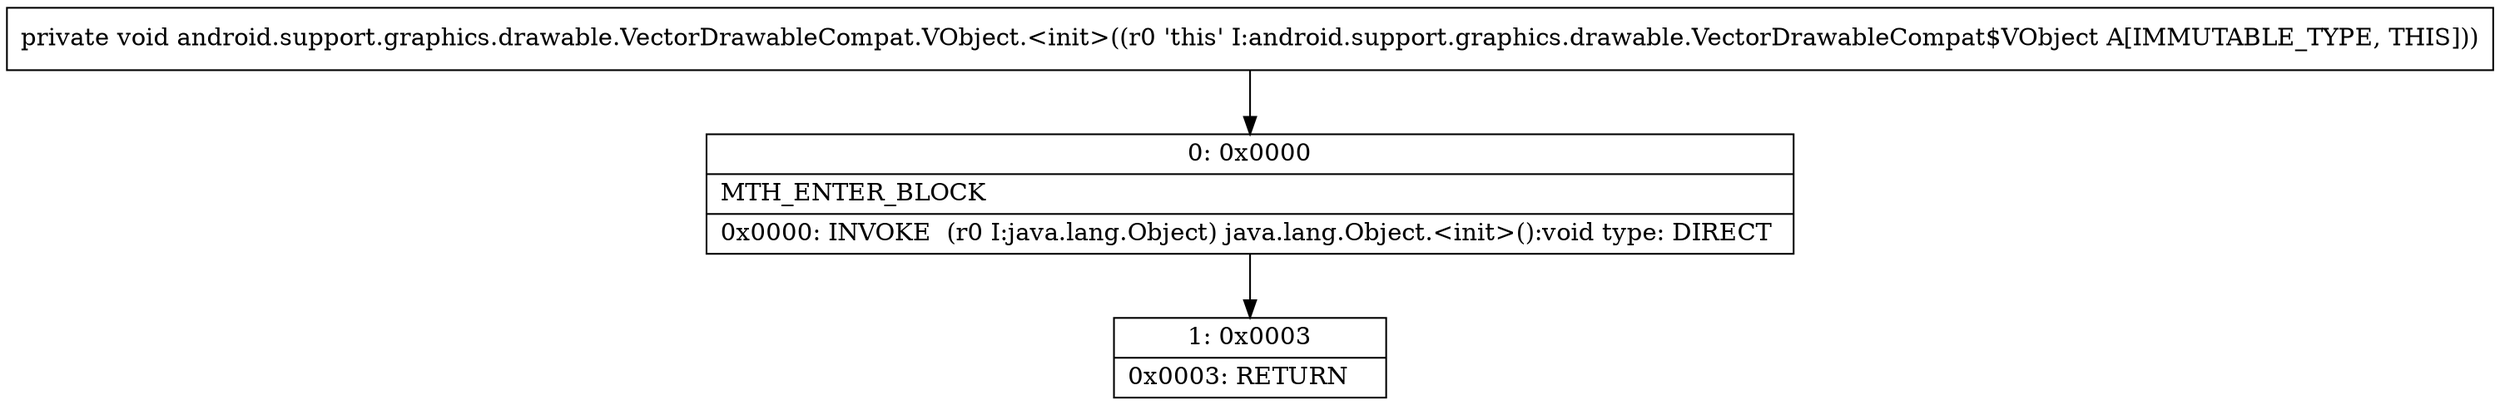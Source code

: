 digraph "CFG forandroid.support.graphics.drawable.VectorDrawableCompat.VObject.\<init\>()V" {
Node_0 [shape=record,label="{0\:\ 0x0000|MTH_ENTER_BLOCK\l|0x0000: INVOKE  (r0 I:java.lang.Object) java.lang.Object.\<init\>():void type: DIRECT \l}"];
Node_1 [shape=record,label="{1\:\ 0x0003|0x0003: RETURN   \l}"];
MethodNode[shape=record,label="{private void android.support.graphics.drawable.VectorDrawableCompat.VObject.\<init\>((r0 'this' I:android.support.graphics.drawable.VectorDrawableCompat$VObject A[IMMUTABLE_TYPE, THIS])) }"];
MethodNode -> Node_0;
Node_0 -> Node_1;
}

